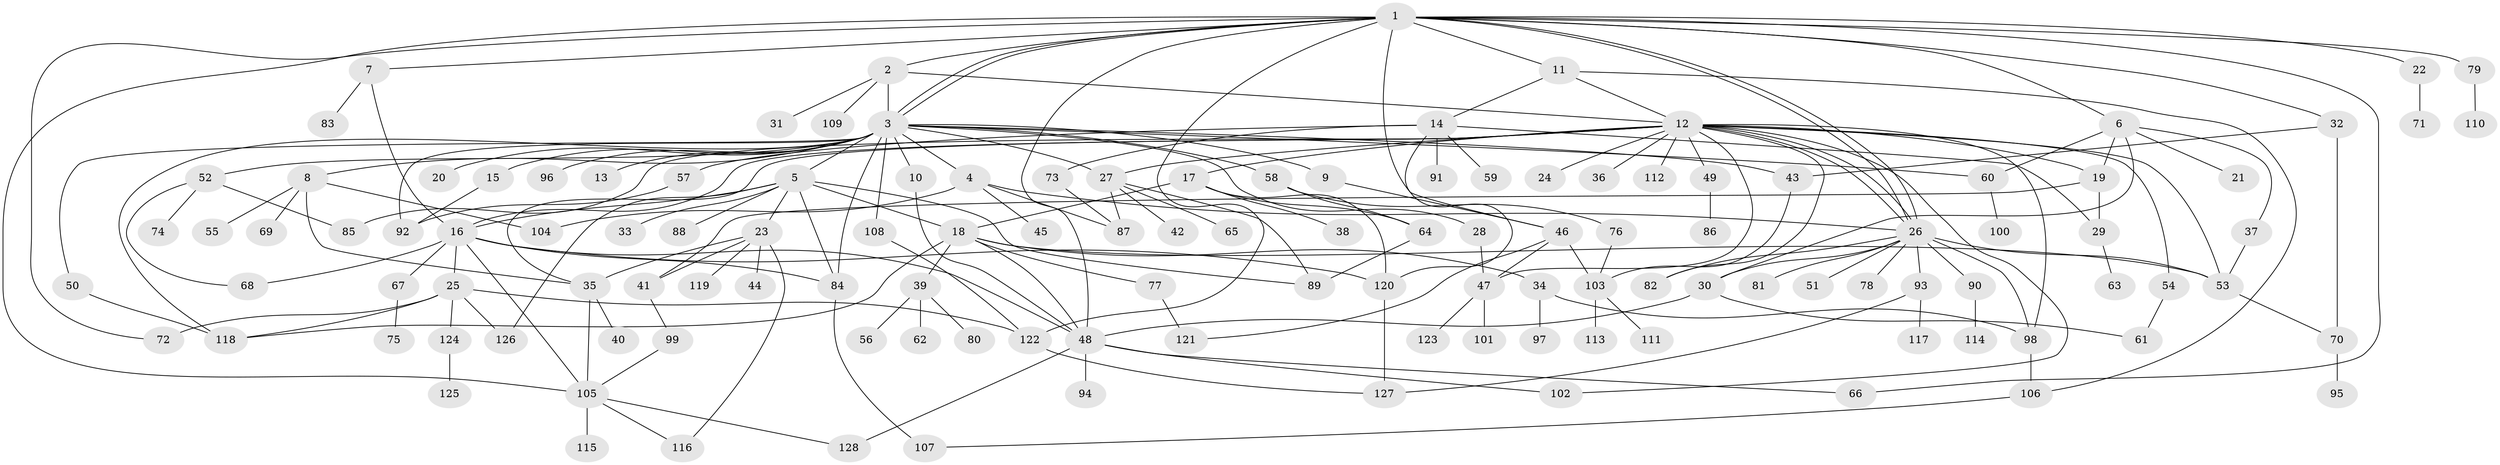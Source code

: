 // Generated by graph-tools (version 1.1) at 2025/48/03/09/25 04:48:08]
// undirected, 128 vertices, 196 edges
graph export_dot {
graph [start="1"]
  node [color=gray90,style=filled];
  1;
  2;
  3;
  4;
  5;
  6;
  7;
  8;
  9;
  10;
  11;
  12;
  13;
  14;
  15;
  16;
  17;
  18;
  19;
  20;
  21;
  22;
  23;
  24;
  25;
  26;
  27;
  28;
  29;
  30;
  31;
  32;
  33;
  34;
  35;
  36;
  37;
  38;
  39;
  40;
  41;
  42;
  43;
  44;
  45;
  46;
  47;
  48;
  49;
  50;
  51;
  52;
  53;
  54;
  55;
  56;
  57;
  58;
  59;
  60;
  61;
  62;
  63;
  64;
  65;
  66;
  67;
  68;
  69;
  70;
  71;
  72;
  73;
  74;
  75;
  76;
  77;
  78;
  79;
  80;
  81;
  82;
  83;
  84;
  85;
  86;
  87;
  88;
  89;
  90;
  91;
  92;
  93;
  94;
  95;
  96;
  97;
  98;
  99;
  100;
  101;
  102;
  103;
  104;
  105;
  106;
  107;
  108;
  109;
  110;
  111;
  112;
  113;
  114;
  115;
  116;
  117;
  118;
  119;
  120;
  121;
  122;
  123;
  124;
  125;
  126;
  127;
  128;
  1 -- 2;
  1 -- 3;
  1 -- 3;
  1 -- 6;
  1 -- 7;
  1 -- 11;
  1 -- 22;
  1 -- 26;
  1 -- 26;
  1 -- 32;
  1 -- 46;
  1 -- 48;
  1 -- 66;
  1 -- 72;
  1 -- 79;
  1 -- 105;
  1 -- 122;
  2 -- 3;
  2 -- 12;
  2 -- 31;
  2 -- 109;
  3 -- 4;
  3 -- 5;
  3 -- 8;
  3 -- 9;
  3 -- 10;
  3 -- 13;
  3 -- 15;
  3 -- 20;
  3 -- 27;
  3 -- 28;
  3 -- 43;
  3 -- 50;
  3 -- 52;
  3 -- 58;
  3 -- 60;
  3 -- 84;
  3 -- 92;
  3 -- 96;
  3 -- 108;
  3 -- 118;
  4 -- 26;
  4 -- 45;
  4 -- 87;
  4 -- 104;
  5 -- 16;
  5 -- 18;
  5 -- 23;
  5 -- 33;
  5 -- 84;
  5 -- 88;
  5 -- 89;
  5 -- 126;
  6 -- 19;
  6 -- 21;
  6 -- 30;
  6 -- 37;
  6 -- 60;
  7 -- 16;
  7 -- 83;
  8 -- 35;
  8 -- 55;
  8 -- 69;
  8 -- 104;
  9 -- 46;
  10 -- 48;
  11 -- 12;
  11 -- 14;
  11 -- 106;
  12 -- 16;
  12 -- 17;
  12 -- 19;
  12 -- 24;
  12 -- 26;
  12 -- 26;
  12 -- 27;
  12 -- 35;
  12 -- 36;
  12 -- 47;
  12 -- 49;
  12 -- 53;
  12 -- 54;
  12 -- 82;
  12 -- 85;
  12 -- 98;
  12 -- 102;
  12 -- 112;
  14 -- 29;
  14 -- 57;
  14 -- 59;
  14 -- 73;
  14 -- 91;
  14 -- 120;
  15 -- 92;
  16 -- 25;
  16 -- 48;
  16 -- 67;
  16 -- 68;
  16 -- 84;
  16 -- 105;
  16 -- 120;
  17 -- 18;
  17 -- 38;
  17 -- 64;
  17 -- 120;
  18 -- 34;
  18 -- 39;
  18 -- 48;
  18 -- 53;
  18 -- 77;
  18 -- 118;
  19 -- 29;
  19 -- 41;
  22 -- 71;
  23 -- 35;
  23 -- 41;
  23 -- 44;
  23 -- 116;
  23 -- 119;
  25 -- 72;
  25 -- 118;
  25 -- 122;
  25 -- 124;
  25 -- 126;
  26 -- 30;
  26 -- 51;
  26 -- 53;
  26 -- 78;
  26 -- 81;
  26 -- 82;
  26 -- 90;
  26 -- 93;
  26 -- 98;
  27 -- 42;
  27 -- 65;
  27 -- 87;
  27 -- 89;
  28 -- 47;
  29 -- 63;
  30 -- 48;
  30 -- 61;
  32 -- 43;
  32 -- 70;
  34 -- 97;
  34 -- 98;
  35 -- 40;
  35 -- 105;
  37 -- 53;
  39 -- 56;
  39 -- 62;
  39 -- 80;
  41 -- 99;
  43 -- 103;
  46 -- 47;
  46 -- 103;
  46 -- 121;
  47 -- 101;
  47 -- 123;
  48 -- 66;
  48 -- 94;
  48 -- 102;
  48 -- 128;
  49 -- 86;
  50 -- 118;
  52 -- 68;
  52 -- 74;
  52 -- 85;
  53 -- 70;
  54 -- 61;
  57 -- 92;
  58 -- 64;
  58 -- 76;
  60 -- 100;
  64 -- 89;
  67 -- 75;
  70 -- 95;
  73 -- 87;
  76 -- 103;
  77 -- 121;
  79 -- 110;
  84 -- 107;
  90 -- 114;
  93 -- 117;
  93 -- 127;
  98 -- 106;
  99 -- 105;
  103 -- 111;
  103 -- 113;
  105 -- 115;
  105 -- 116;
  105 -- 128;
  106 -- 107;
  108 -- 122;
  120 -- 127;
  122 -- 127;
  124 -- 125;
}
